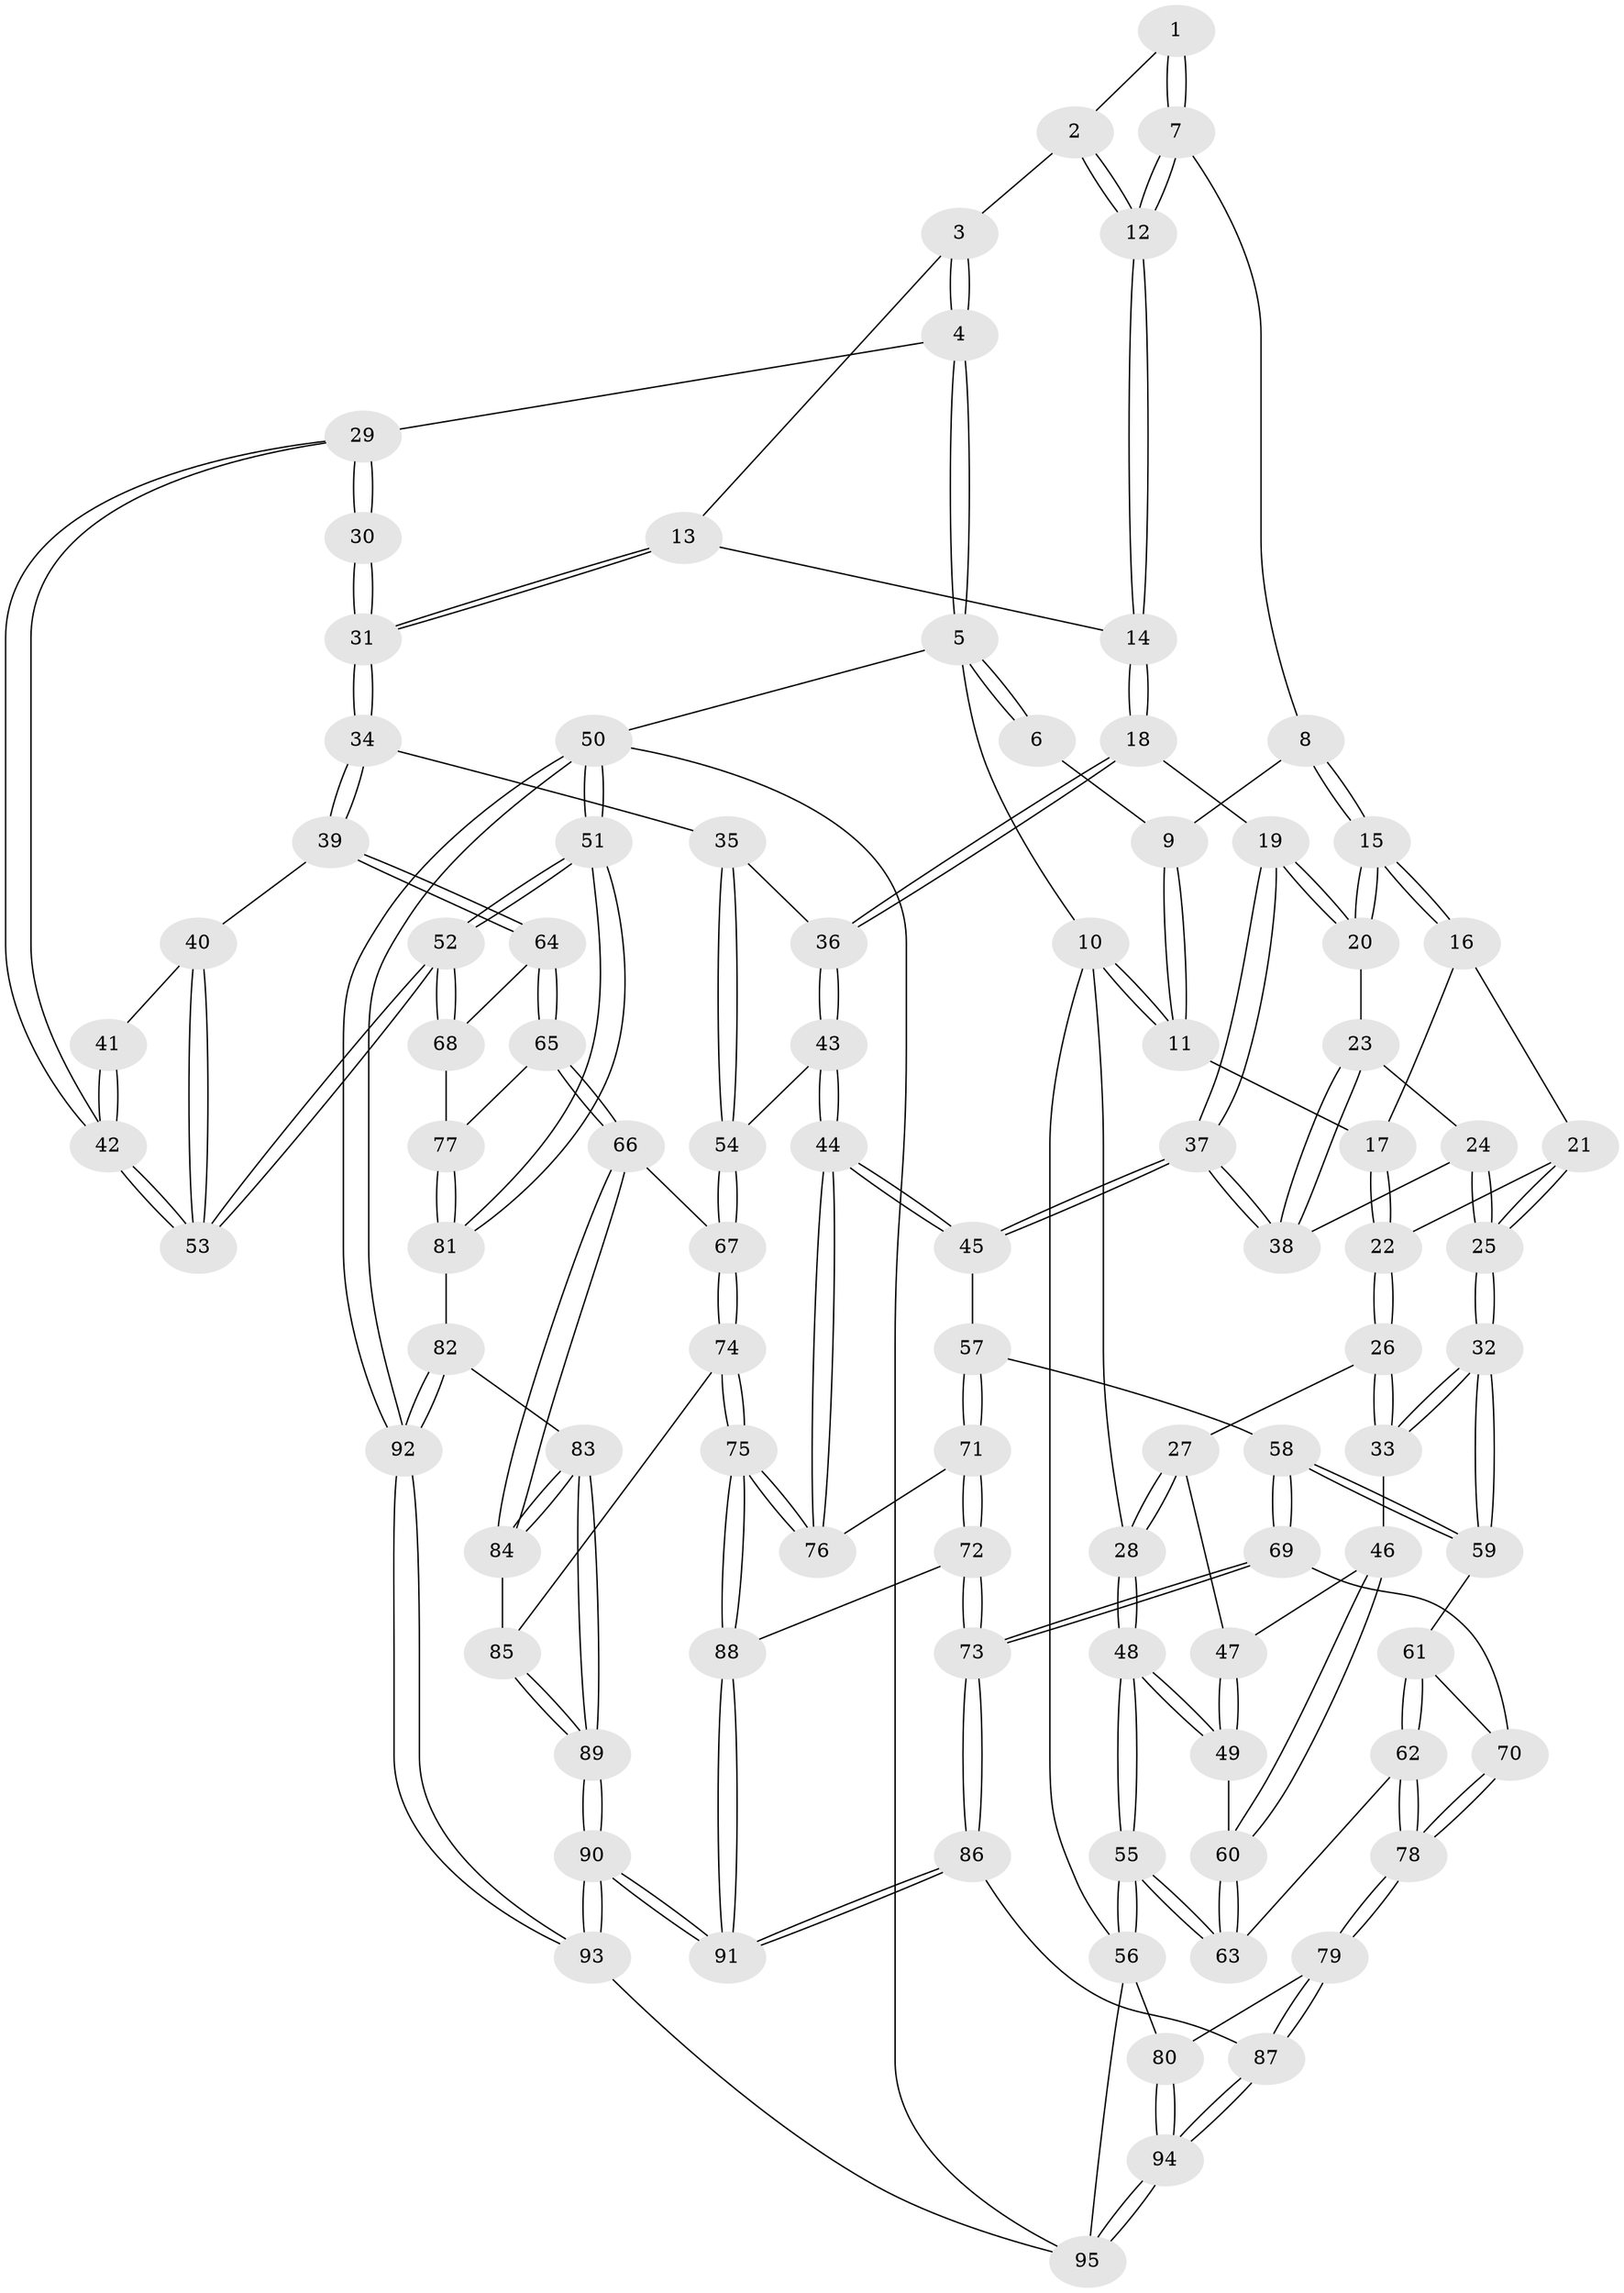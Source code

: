 // coarse degree distribution, {3: 0.6865671641791045, 4: 0.13432835820895522, 2: 0.1044776119402985, 5: 0.05970149253731343, 6: 0.014925373134328358}
// Generated by graph-tools (version 1.1) at 2025/54/03/04/25 22:54:42]
// undirected, 95 vertices, 234 edges
graph export_dot {
  node [color=gray90,style=filled];
  1 [pos="+0.6978665041682452+0"];
  2 [pos="+0.7279639316566446+0.022524519928884403"];
  3 [pos="+0.8795024393714147+0.07716620378655809"];
  4 [pos="+1+0"];
  5 [pos="+1+0"];
  6 [pos="+0.6797138625736499+0"];
  7 [pos="+0.6031270150161157+0.10842669010296703"];
  8 [pos="+0.5226326338884225+0.09288395245941745"];
  9 [pos="+0.4706254258670192+0"];
  10 [pos="+0+0"];
  11 [pos="+0+0"];
  12 [pos="+0.6932713651634944+0.1661544323981094"];
  13 [pos="+0.7549042749488369+0.2295791152105998"];
  14 [pos="+0.7429898276100102+0.22991389051571456"];
  15 [pos="+0.44236661808252803+0.19183860210005102"];
  16 [pos="+0.39541697947240173+0.19151919861998215"];
  17 [pos="+0.053947157690679974+0"];
  18 [pos="+0.6898758751991593+0.28076859366920803"];
  19 [pos="+0.6119867291403851+0.3066735183949995"];
  20 [pos="+0.48650757455508387+0.2563371091391962"];
  21 [pos="+0.36584975882463655+0.23561250927588762"];
  22 [pos="+0.17073712509670866+0.2835325754570812"];
  23 [pos="+0.46815422795861267+0.32177570091140106"];
  24 [pos="+0.38362836639767406+0.40040461529567345"];
  25 [pos="+0.290538608102967+0.4179474800588725"];
  26 [pos="+0.17761667153864816+0.33349446649065456"];
  27 [pos="+0.07455727893908669+0.3426127469982586"];
  28 [pos="+0+0.1657739709546342"];
  29 [pos="+1+0.06064905692363479"];
  30 [pos="+0.9744814069936905+0.26011697540588746"];
  31 [pos="+0.820264621824918+0.2802135067274722"];
  32 [pos="+0.2742602527990581+0.4314056299969352"];
  33 [pos="+0.21823386528688243+0.41410407369375934"];
  34 [pos="+0.8720684491402203+0.4472092845415933"];
  35 [pos="+0.7992468073945748+0.46104416622066635"];
  36 [pos="+0.7076232734824522+0.3891716068829947"];
  37 [pos="+0.5541013236376588+0.4946791042393605"];
  38 [pos="+0.5179975288412925+0.45781846205813453"];
  39 [pos="+0.8761875778385431+0.4498940094152568"];
  40 [pos="+0.8997252890948362+0.44309627003977786"];
  41 [pos="+0.9534655768451192+0.3635263211497522"];
  42 [pos="+1+0.35792979525883717"];
  43 [pos="+0.6259736844270565+0.5260991902804228"];
  44 [pos="+0.5621249794579766+0.52172791848686"];
  45 [pos="+0.5601939078169877+0.5203143035561263"];
  46 [pos="+0.19567734608650708+0.42830736527363894"];
  47 [pos="+0.033080163434170036+0.4149646029908416"];
  48 [pos="+0+0.43672157058595334"];
  49 [pos="+0+0.44620928058800147"];
  50 [pos="+1+1"];
  51 [pos="+1+0.8002567414945246"];
  52 [pos="+1+0.7235906696472773"];
  53 [pos="+1+0.4629872110402541"];
  54 [pos="+0.6823351690621358+0.5484681722915407"];
  55 [pos="+0+0.7329572861880836"];
  56 [pos="+0+0.7539357838218664"];
  57 [pos="+0.45300612431194004+0.5517519148621336"];
  58 [pos="+0.3775959337139257+0.5427945307368578"];
  59 [pos="+0.30287178209027615+0.5001508919189206"];
  60 [pos="+0.10920866519381961+0.5310305267853521"];
  61 [pos="+0.2962348511586445+0.5140589564579612"];
  62 [pos="+0.16250103201674818+0.6448437880190029"];
  63 [pos="+0.10624717156612526+0.5974051157880684"];
  64 [pos="+0.8889011968740896+0.5479664364262635"];
  65 [pos="+0.7696627357652648+0.6328074683591558"];
  66 [pos="+0.7478140586451381+0.6370104238322002"];
  67 [pos="+0.7424628257663156+0.63603240795878"];
  68 [pos="+0.9338739585158283+0.5915759677999635"];
  69 [pos="+0.3599967606517306+0.6855707652691403"];
  70 [pos="+0.2885214690143022+0.6476108872897013"];
  71 [pos="+0.4307190256640004+0.7185187307381496"];
  72 [pos="+0.42434996107999995+0.7276413273883398"];
  73 [pos="+0.39619063533590754+0.7524710180257386"];
  74 [pos="+0.6828844581714693+0.7139729274666277"];
  75 [pos="+0.6121213861612859+0.7442975785182635"];
  76 [pos="+0.5580859402471088+0.6459821291834427"];
  77 [pos="+0.8689328375125386+0.6880967415888888"];
  78 [pos="+0.18651026498238202+0.7079313339238368"];
  79 [pos="+0.18439519338025298+0.7564868534205339"];
  80 [pos="+0.005679707652563831+0.8213374370649716"];
  81 [pos="+0.8963274010426888+0.7672479079903786"];
  82 [pos="+0.8526689492743225+0.788741594502485"];
  83 [pos="+0.8300417460102685+0.784675985536698"];
  84 [pos="+0.8164630749851044+0.7766378012867022"];
  85 [pos="+0.7390746370663218+0.7798913319099898"];
  86 [pos="+0.38121254096870044+0.8030145224898053"];
  87 [pos="+0.30742891091584695+0.8521016611481327"];
  88 [pos="+0.610876588735688+0.7472184070111573"];
  89 [pos="+0.6698125695819552+0.946338515200299"];
  90 [pos="+0.6428142448298323+0.9888196489524924"];
  91 [pos="+0.5871692100618021+0.88543730611053"];
  92 [pos="+0.8293631097038983+1"];
  93 [pos="+0.6798965905594394+1"];
  94 [pos="+0.25202534787454045+1"];
  95 [pos="+0.25734689928900617+1"];
  1 -- 2;
  1 -- 7;
  1 -- 7;
  2 -- 3;
  2 -- 12;
  2 -- 12;
  3 -- 4;
  3 -- 4;
  3 -- 13;
  4 -- 5;
  4 -- 5;
  4 -- 29;
  5 -- 6;
  5 -- 6;
  5 -- 10;
  5 -- 50;
  6 -- 9;
  7 -- 8;
  7 -- 12;
  7 -- 12;
  8 -- 9;
  8 -- 15;
  8 -- 15;
  9 -- 11;
  9 -- 11;
  10 -- 11;
  10 -- 11;
  10 -- 28;
  10 -- 56;
  11 -- 17;
  12 -- 14;
  12 -- 14;
  13 -- 14;
  13 -- 31;
  13 -- 31;
  14 -- 18;
  14 -- 18;
  15 -- 16;
  15 -- 16;
  15 -- 20;
  15 -- 20;
  16 -- 17;
  16 -- 21;
  17 -- 22;
  17 -- 22;
  18 -- 19;
  18 -- 36;
  18 -- 36;
  19 -- 20;
  19 -- 20;
  19 -- 37;
  19 -- 37;
  20 -- 23;
  21 -- 22;
  21 -- 25;
  21 -- 25;
  22 -- 26;
  22 -- 26;
  23 -- 24;
  23 -- 38;
  23 -- 38;
  24 -- 25;
  24 -- 25;
  24 -- 38;
  25 -- 32;
  25 -- 32;
  26 -- 27;
  26 -- 33;
  26 -- 33;
  27 -- 28;
  27 -- 28;
  27 -- 47;
  28 -- 48;
  28 -- 48;
  29 -- 30;
  29 -- 30;
  29 -- 42;
  29 -- 42;
  30 -- 31;
  30 -- 31;
  31 -- 34;
  31 -- 34;
  32 -- 33;
  32 -- 33;
  32 -- 59;
  32 -- 59;
  33 -- 46;
  34 -- 35;
  34 -- 39;
  34 -- 39;
  35 -- 36;
  35 -- 54;
  35 -- 54;
  36 -- 43;
  36 -- 43;
  37 -- 38;
  37 -- 38;
  37 -- 45;
  37 -- 45;
  39 -- 40;
  39 -- 64;
  39 -- 64;
  40 -- 41;
  40 -- 53;
  40 -- 53;
  41 -- 42;
  41 -- 42;
  42 -- 53;
  42 -- 53;
  43 -- 44;
  43 -- 44;
  43 -- 54;
  44 -- 45;
  44 -- 45;
  44 -- 76;
  44 -- 76;
  45 -- 57;
  46 -- 47;
  46 -- 60;
  46 -- 60;
  47 -- 49;
  47 -- 49;
  48 -- 49;
  48 -- 49;
  48 -- 55;
  48 -- 55;
  49 -- 60;
  50 -- 51;
  50 -- 51;
  50 -- 92;
  50 -- 92;
  50 -- 95;
  51 -- 52;
  51 -- 52;
  51 -- 81;
  51 -- 81;
  52 -- 53;
  52 -- 53;
  52 -- 68;
  52 -- 68;
  54 -- 67;
  54 -- 67;
  55 -- 56;
  55 -- 56;
  55 -- 63;
  55 -- 63;
  56 -- 80;
  56 -- 95;
  57 -- 58;
  57 -- 71;
  57 -- 71;
  58 -- 59;
  58 -- 59;
  58 -- 69;
  58 -- 69;
  59 -- 61;
  60 -- 63;
  60 -- 63;
  61 -- 62;
  61 -- 62;
  61 -- 70;
  62 -- 63;
  62 -- 78;
  62 -- 78;
  64 -- 65;
  64 -- 65;
  64 -- 68;
  65 -- 66;
  65 -- 66;
  65 -- 77;
  66 -- 67;
  66 -- 84;
  66 -- 84;
  67 -- 74;
  67 -- 74;
  68 -- 77;
  69 -- 70;
  69 -- 73;
  69 -- 73;
  70 -- 78;
  70 -- 78;
  71 -- 72;
  71 -- 72;
  71 -- 76;
  72 -- 73;
  72 -- 73;
  72 -- 88;
  73 -- 86;
  73 -- 86;
  74 -- 75;
  74 -- 75;
  74 -- 85;
  75 -- 76;
  75 -- 76;
  75 -- 88;
  75 -- 88;
  77 -- 81;
  77 -- 81;
  78 -- 79;
  78 -- 79;
  79 -- 80;
  79 -- 87;
  79 -- 87;
  80 -- 94;
  80 -- 94;
  81 -- 82;
  82 -- 83;
  82 -- 92;
  82 -- 92;
  83 -- 84;
  83 -- 84;
  83 -- 89;
  83 -- 89;
  84 -- 85;
  85 -- 89;
  85 -- 89;
  86 -- 87;
  86 -- 91;
  86 -- 91;
  87 -- 94;
  87 -- 94;
  88 -- 91;
  88 -- 91;
  89 -- 90;
  89 -- 90;
  90 -- 91;
  90 -- 91;
  90 -- 93;
  90 -- 93;
  92 -- 93;
  92 -- 93;
  93 -- 95;
  94 -- 95;
  94 -- 95;
}
